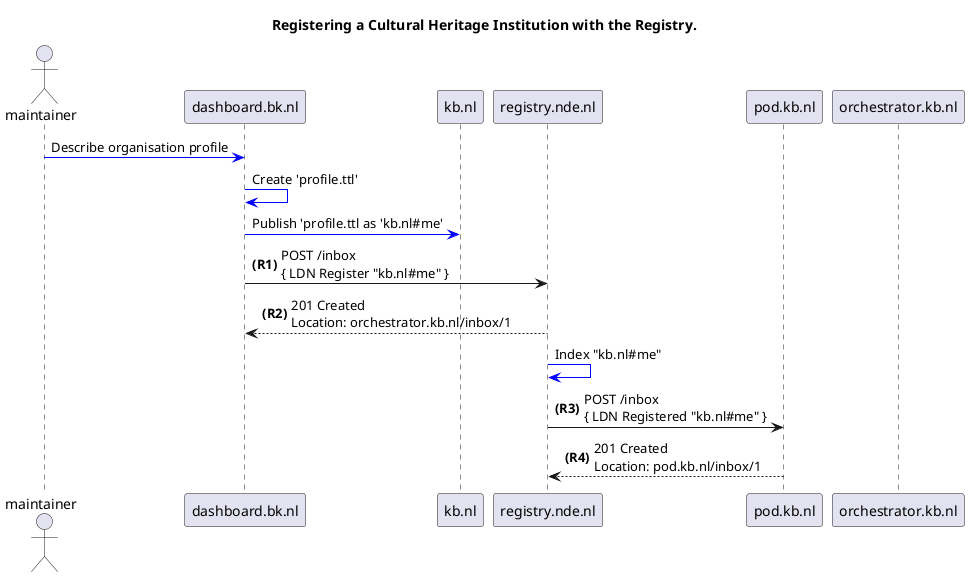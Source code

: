 @startuml

title
 Registering a Cultural Heritage Institution with the Registry.
end title

autonumber "<b>(R0)"
actor maintainer as Maintainer 
participant dashboard.bk.nl as D
participant kb.nl as WS
participant registry.nde.nl as R
participant pod.kb.nl as Pod
participant orchestrator.kb.nl as O

autonumber stop
Maintainer -[#0000FF]> D: Describe organisation profile
D -[#0000FF]> D: Create 'profile.ttl'
D -[#0000FF]> WS: Publish 'profile.ttl as 'kb.nl#me'

autonumber resume
D -> R: POST /inbox\n{ LDN Register "kb.nl#me" }
D <-- R: 201 Created\nLocation: orchestrator.kb.nl/inbox/1

autonumber stop
R -[#0000FF]> R: Index "kb.nl#me"

autonumber resume
R -> Pod: POST /inbox\n{ LDN Registered "kb.nl#me" }
R <-- Pod: 201 Created\nLocation: pod.kb.nl/inbox/1


@enduml
